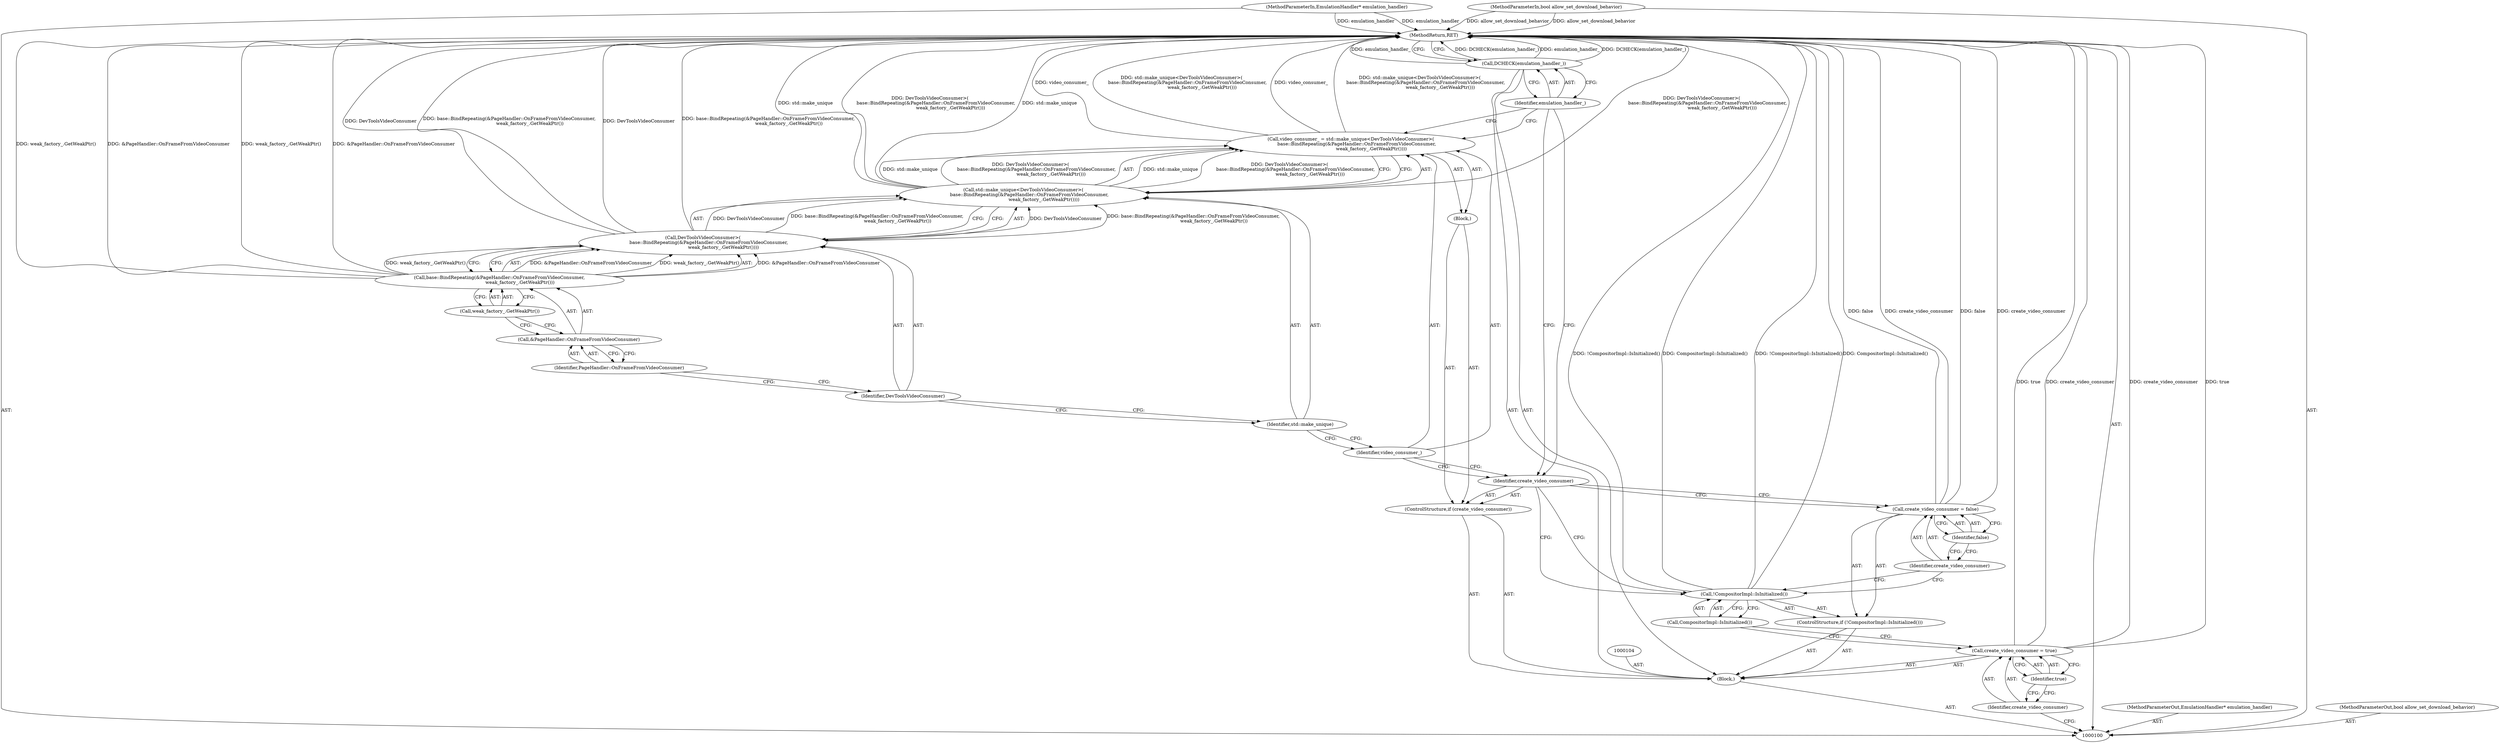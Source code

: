 digraph "0_Chrome_c71d8045ce0592cf3f4290744ab57b23c1d1b4c6" {
"1000129" [label="(MethodReturn,RET)"];
"1000101" [label="(MethodParameterIn,EmulationHandler* emulation_handler)"];
"1000174" [label="(MethodParameterOut,EmulationHandler* emulation_handler)"];
"1000103" [label="(Block,)"];
"1000107" [label="(Identifier,true)"];
"1000105" [label="(Call,create_video_consumer = true)"];
"1000106" [label="(Identifier,create_video_consumer)"];
"1000108" [label="(ControlStructure,if (!CompositorImpl::IsInitialized()))"];
"1000109" [label="(Call,!CompositorImpl::IsInitialized())"];
"1000110" [label="(Call,CompositorImpl::IsInitialized())"];
"1000113" [label="(Identifier,false)"];
"1000111" [label="(Call,create_video_consumer = false)"];
"1000112" [label="(Identifier,create_video_consumer)"];
"1000114" [label="(ControlStructure,if (create_video_consumer))"];
"1000116" [label="(Block,)"];
"1000115" [label="(Identifier,create_video_consumer)"];
"1000119" [label="(Call,std::make_unique<DevToolsVideoConsumer>(\n        base::BindRepeating(&PageHandler::OnFrameFromVideoConsumer,\n                            weak_factory_.GetWeakPtr())))"];
"1000120" [label="(Identifier,std::make_unique)"];
"1000121" [label="(Call,DevToolsVideoConsumer>(\n        base::BindRepeating(&PageHandler::OnFrameFromVideoConsumer,\n                            weak_factory_.GetWeakPtr())))"];
"1000122" [label="(Identifier,DevToolsVideoConsumer)"];
"1000117" [label="(Call,video_consumer_ = std::make_unique<DevToolsVideoConsumer>(\n        base::BindRepeating(&PageHandler::OnFrameFromVideoConsumer,\n                            weak_factory_.GetWeakPtr())))"];
"1000118" [label="(Identifier,video_consumer_)"];
"1000102" [label="(MethodParameterIn,bool allow_set_download_behavior)"];
"1000175" [label="(MethodParameterOut,bool allow_set_download_behavior)"];
"1000124" [label="(Call,&PageHandler::OnFrameFromVideoConsumer)"];
"1000125" [label="(Identifier,PageHandler::OnFrameFromVideoConsumer)"];
"1000123" [label="(Call,base::BindRepeating(&PageHandler::OnFrameFromVideoConsumer,\n                            weak_factory_.GetWeakPtr()))"];
"1000126" [label="(Call,weak_factory_.GetWeakPtr())"];
"1000127" [label="(Call,DCHECK(emulation_handler_))"];
"1000128" [label="(Identifier,emulation_handler_)"];
"1000129" -> "1000100"  [label="AST: "];
"1000129" -> "1000127"  [label="CFG: "];
"1000123" -> "1000129"  [label="DDG: weak_factory_.GetWeakPtr()"];
"1000123" -> "1000129"  [label="DDG: &PageHandler::OnFrameFromVideoConsumer"];
"1000105" -> "1000129"  [label="DDG: true"];
"1000105" -> "1000129"  [label="DDG: create_video_consumer"];
"1000121" -> "1000129"  [label="DDG: base::BindRepeating(&PageHandler::OnFrameFromVideoConsumer,\n                            weak_factory_.GetWeakPtr())"];
"1000121" -> "1000129"  [label="DDG: DevToolsVideoConsumer"];
"1000119" -> "1000129"  [label="DDG: DevToolsVideoConsumer>(\n        base::BindRepeating(&PageHandler::OnFrameFromVideoConsumer,\n                            weak_factory_.GetWeakPtr()))"];
"1000119" -> "1000129"  [label="DDG: std::make_unique"];
"1000127" -> "1000129"  [label="DDG: DCHECK(emulation_handler_)"];
"1000127" -> "1000129"  [label="DDG: emulation_handler_"];
"1000117" -> "1000129"  [label="DDG: video_consumer_"];
"1000117" -> "1000129"  [label="DDG: std::make_unique<DevToolsVideoConsumer>(\n        base::BindRepeating(&PageHandler::OnFrameFromVideoConsumer,\n                            weak_factory_.GetWeakPtr()))"];
"1000102" -> "1000129"  [label="DDG: allow_set_download_behavior"];
"1000111" -> "1000129"  [label="DDG: create_video_consumer"];
"1000111" -> "1000129"  [label="DDG: false"];
"1000101" -> "1000129"  [label="DDG: emulation_handler"];
"1000109" -> "1000129"  [label="DDG: CompositorImpl::IsInitialized()"];
"1000109" -> "1000129"  [label="DDG: !CompositorImpl::IsInitialized()"];
"1000101" -> "1000100"  [label="AST: "];
"1000101" -> "1000129"  [label="DDG: emulation_handler"];
"1000174" -> "1000100"  [label="AST: "];
"1000103" -> "1000100"  [label="AST: "];
"1000104" -> "1000103"  [label="AST: "];
"1000105" -> "1000103"  [label="AST: "];
"1000108" -> "1000103"  [label="AST: "];
"1000114" -> "1000103"  [label="AST: "];
"1000127" -> "1000103"  [label="AST: "];
"1000107" -> "1000105"  [label="AST: "];
"1000107" -> "1000106"  [label="CFG: "];
"1000105" -> "1000107"  [label="CFG: "];
"1000105" -> "1000103"  [label="AST: "];
"1000105" -> "1000107"  [label="CFG: "];
"1000106" -> "1000105"  [label="AST: "];
"1000107" -> "1000105"  [label="AST: "];
"1000110" -> "1000105"  [label="CFG: "];
"1000105" -> "1000129"  [label="DDG: true"];
"1000105" -> "1000129"  [label="DDG: create_video_consumer"];
"1000106" -> "1000105"  [label="AST: "];
"1000106" -> "1000100"  [label="CFG: "];
"1000107" -> "1000106"  [label="CFG: "];
"1000108" -> "1000103"  [label="AST: "];
"1000109" -> "1000108"  [label="AST: "];
"1000111" -> "1000108"  [label="AST: "];
"1000109" -> "1000108"  [label="AST: "];
"1000109" -> "1000110"  [label="CFG: "];
"1000110" -> "1000109"  [label="AST: "];
"1000112" -> "1000109"  [label="CFG: "];
"1000115" -> "1000109"  [label="CFG: "];
"1000109" -> "1000129"  [label="DDG: CompositorImpl::IsInitialized()"];
"1000109" -> "1000129"  [label="DDG: !CompositorImpl::IsInitialized()"];
"1000110" -> "1000109"  [label="AST: "];
"1000110" -> "1000105"  [label="CFG: "];
"1000109" -> "1000110"  [label="CFG: "];
"1000113" -> "1000111"  [label="AST: "];
"1000113" -> "1000112"  [label="CFG: "];
"1000111" -> "1000113"  [label="CFG: "];
"1000111" -> "1000108"  [label="AST: "];
"1000111" -> "1000113"  [label="CFG: "];
"1000112" -> "1000111"  [label="AST: "];
"1000113" -> "1000111"  [label="AST: "];
"1000115" -> "1000111"  [label="CFG: "];
"1000111" -> "1000129"  [label="DDG: create_video_consumer"];
"1000111" -> "1000129"  [label="DDG: false"];
"1000112" -> "1000111"  [label="AST: "];
"1000112" -> "1000109"  [label="CFG: "];
"1000113" -> "1000112"  [label="CFG: "];
"1000114" -> "1000103"  [label="AST: "];
"1000115" -> "1000114"  [label="AST: "];
"1000116" -> "1000114"  [label="AST: "];
"1000116" -> "1000114"  [label="AST: "];
"1000117" -> "1000116"  [label="AST: "];
"1000115" -> "1000114"  [label="AST: "];
"1000115" -> "1000111"  [label="CFG: "];
"1000115" -> "1000109"  [label="CFG: "];
"1000118" -> "1000115"  [label="CFG: "];
"1000128" -> "1000115"  [label="CFG: "];
"1000119" -> "1000117"  [label="AST: "];
"1000119" -> "1000121"  [label="CFG: "];
"1000120" -> "1000119"  [label="AST: "];
"1000121" -> "1000119"  [label="AST: "];
"1000117" -> "1000119"  [label="CFG: "];
"1000119" -> "1000129"  [label="DDG: DevToolsVideoConsumer>(\n        base::BindRepeating(&PageHandler::OnFrameFromVideoConsumer,\n                            weak_factory_.GetWeakPtr()))"];
"1000119" -> "1000129"  [label="DDG: std::make_unique"];
"1000119" -> "1000117"  [label="DDG: std::make_unique"];
"1000119" -> "1000117"  [label="DDG: DevToolsVideoConsumer>(\n        base::BindRepeating(&PageHandler::OnFrameFromVideoConsumer,\n                            weak_factory_.GetWeakPtr()))"];
"1000121" -> "1000119"  [label="DDG: DevToolsVideoConsumer"];
"1000121" -> "1000119"  [label="DDG: base::BindRepeating(&PageHandler::OnFrameFromVideoConsumer,\n                            weak_factory_.GetWeakPtr())"];
"1000120" -> "1000119"  [label="AST: "];
"1000120" -> "1000118"  [label="CFG: "];
"1000122" -> "1000120"  [label="CFG: "];
"1000121" -> "1000119"  [label="AST: "];
"1000121" -> "1000123"  [label="CFG: "];
"1000122" -> "1000121"  [label="AST: "];
"1000123" -> "1000121"  [label="AST: "];
"1000119" -> "1000121"  [label="CFG: "];
"1000121" -> "1000129"  [label="DDG: base::BindRepeating(&PageHandler::OnFrameFromVideoConsumer,\n                            weak_factory_.GetWeakPtr())"];
"1000121" -> "1000129"  [label="DDG: DevToolsVideoConsumer"];
"1000121" -> "1000119"  [label="DDG: DevToolsVideoConsumer"];
"1000121" -> "1000119"  [label="DDG: base::BindRepeating(&PageHandler::OnFrameFromVideoConsumer,\n                            weak_factory_.GetWeakPtr())"];
"1000123" -> "1000121"  [label="DDG: &PageHandler::OnFrameFromVideoConsumer"];
"1000123" -> "1000121"  [label="DDG: weak_factory_.GetWeakPtr()"];
"1000122" -> "1000121"  [label="AST: "];
"1000122" -> "1000120"  [label="CFG: "];
"1000125" -> "1000122"  [label="CFG: "];
"1000117" -> "1000116"  [label="AST: "];
"1000117" -> "1000119"  [label="CFG: "];
"1000118" -> "1000117"  [label="AST: "];
"1000119" -> "1000117"  [label="AST: "];
"1000128" -> "1000117"  [label="CFG: "];
"1000117" -> "1000129"  [label="DDG: video_consumer_"];
"1000117" -> "1000129"  [label="DDG: std::make_unique<DevToolsVideoConsumer>(\n        base::BindRepeating(&PageHandler::OnFrameFromVideoConsumer,\n                            weak_factory_.GetWeakPtr()))"];
"1000119" -> "1000117"  [label="DDG: std::make_unique"];
"1000119" -> "1000117"  [label="DDG: DevToolsVideoConsumer>(\n        base::BindRepeating(&PageHandler::OnFrameFromVideoConsumer,\n                            weak_factory_.GetWeakPtr()))"];
"1000118" -> "1000117"  [label="AST: "];
"1000118" -> "1000115"  [label="CFG: "];
"1000120" -> "1000118"  [label="CFG: "];
"1000102" -> "1000100"  [label="AST: "];
"1000102" -> "1000129"  [label="DDG: allow_set_download_behavior"];
"1000175" -> "1000100"  [label="AST: "];
"1000124" -> "1000123"  [label="AST: "];
"1000124" -> "1000125"  [label="CFG: "];
"1000125" -> "1000124"  [label="AST: "];
"1000126" -> "1000124"  [label="CFG: "];
"1000125" -> "1000124"  [label="AST: "];
"1000125" -> "1000122"  [label="CFG: "];
"1000124" -> "1000125"  [label="CFG: "];
"1000123" -> "1000121"  [label="AST: "];
"1000123" -> "1000126"  [label="CFG: "];
"1000124" -> "1000123"  [label="AST: "];
"1000126" -> "1000123"  [label="AST: "];
"1000121" -> "1000123"  [label="CFG: "];
"1000123" -> "1000129"  [label="DDG: weak_factory_.GetWeakPtr()"];
"1000123" -> "1000129"  [label="DDG: &PageHandler::OnFrameFromVideoConsumer"];
"1000123" -> "1000121"  [label="DDG: &PageHandler::OnFrameFromVideoConsumer"];
"1000123" -> "1000121"  [label="DDG: weak_factory_.GetWeakPtr()"];
"1000126" -> "1000123"  [label="AST: "];
"1000126" -> "1000124"  [label="CFG: "];
"1000123" -> "1000126"  [label="CFG: "];
"1000127" -> "1000103"  [label="AST: "];
"1000127" -> "1000128"  [label="CFG: "];
"1000128" -> "1000127"  [label="AST: "];
"1000129" -> "1000127"  [label="CFG: "];
"1000127" -> "1000129"  [label="DDG: DCHECK(emulation_handler_)"];
"1000127" -> "1000129"  [label="DDG: emulation_handler_"];
"1000128" -> "1000127"  [label="AST: "];
"1000128" -> "1000117"  [label="CFG: "];
"1000128" -> "1000115"  [label="CFG: "];
"1000127" -> "1000128"  [label="CFG: "];
}
